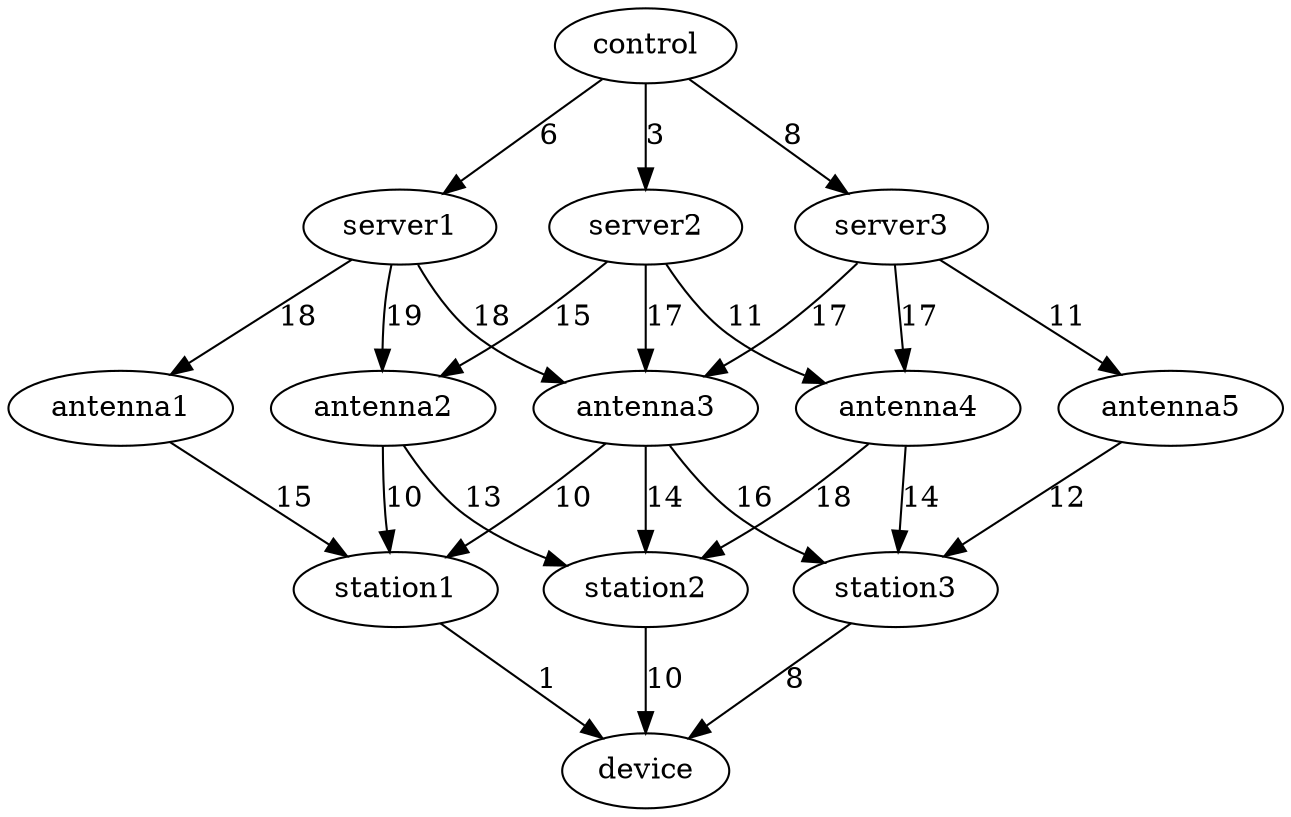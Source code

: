 digraph G {
	control->server1 [label=6]
	server1->antenna1 [label=18]
	server1->antenna2 [label=19]
	server1->antenna3 [label=18]
	control->server2 [label=3]
	server2->antenna2 [label=15]
	server2->antenna3 [label=17]
	server2->antenna4 [label=11]
	control->server3 [label=8]
	server3->antenna3 [label=17]
	server3->antenna4 [label=17]
	server3->antenna5 [label=11]
	antenna1->station1 [label=15]
	antenna2->station1 [label=10]
	antenna3->station1 [label=10]
	station1->device [label=1]
	antenna2->station2 [label=13]
	antenna3->station2 [label=14]
	antenna4->station2 [label=18]
	station2->device [label=10]
	antenna3->station3 [label=16]
	antenna4->station3 [label=14]
	antenna5->station3 [label=12]
	station3->device [label=8]
}
